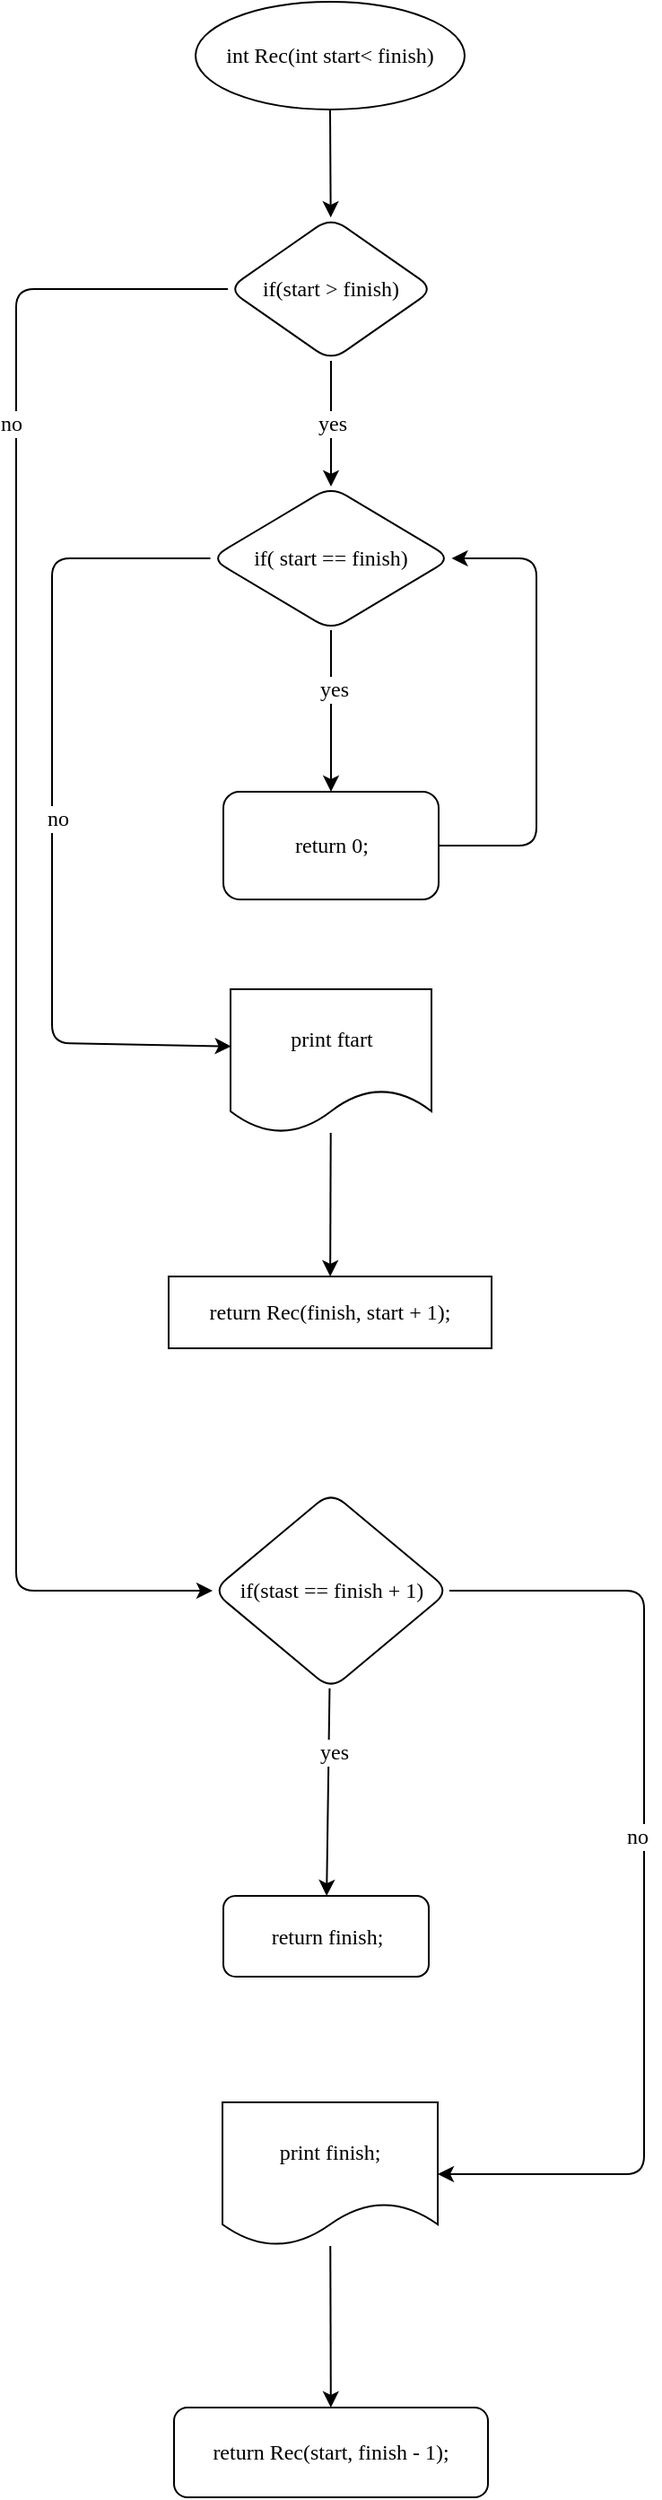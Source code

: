 <mxfile>
    <diagram id="d_4Vuu41JbD3Yynaa0p2" name="Page-1">
        <mxGraphModel dx="1129" dy="519" grid="1" gridSize="10" guides="1" tooltips="1" connect="1" arrows="1" fold="1" page="1" pageScale="1" pageWidth="850" pageHeight="1100" background="none" math="0" shadow="0">
            <root>
                <mxCell id="0"/>
                <mxCell id="1" parent="0"/>
                <mxCell id="9" value="" style="edgeStyle=none;html=1;shadow=0;sketch=0;fontSize=12;labelBorderColor=none;align=center;fontStyle=0;fontFamily=Comic Sans MS;" edge="1" parent="1" source="7" target="8">
                    <mxGeometry relative="1" as="geometry"/>
                </mxCell>
                <mxCell id="7" value="int Rec(int start&amp;lt; finish)" style="ellipse;whiteSpace=wrap;html=1;rounded=1;fontSize=12;labelBackgroundColor=#ffffff;endArrow=classic;shadow=0;sketch=0;labelBorderColor=none;align=center;fontStyle=0;fontFamily=Comic Sans MS;" vertex="1" parent="1">
                    <mxGeometry x="350" y="70" width="150" height="60" as="geometry"/>
                </mxCell>
                <mxCell id="11" value="yes" style="edgeStyle=none;html=1;shadow=0;sketch=0;fontSize=12;labelBorderColor=none;align=center;fontStyle=0;fontFamily=Comic Sans MS;" edge="1" parent="1" source="8" target="10">
                    <mxGeometry relative="1" as="geometry"/>
                </mxCell>
                <mxCell id="27" style="edgeStyle=none;sketch=0;html=1;entryX=0;entryY=0.5;entryDx=0;entryDy=0;shadow=0;fontFamily=Comic Sans MS;fontSize=12;align=center;" edge="1" parent="1" source="8" target="21">
                    <mxGeometry relative="1" as="geometry">
                        <Array as="points">
                            <mxPoint x="250" y="230"/>
                            <mxPoint x="250" y="955"/>
                        </Array>
                    </mxGeometry>
                </mxCell>
                <mxCell id="28" value="no" style="edgeLabel;html=1;align=center;verticalAlign=middle;resizable=0;points=[];fontSize=12;fontFamily=Comic Sans MS;" vertex="1" connectable="0" parent="27">
                    <mxGeometry x="-0.595" y="-3" relative="1" as="geometry">
                        <mxPoint as="offset"/>
                    </mxGeometry>
                </mxCell>
                <mxCell id="8" value="if(start &amp;gt; finish)" style="rhombus;whiteSpace=wrap;html=1;rounded=1;fontSize=12;labelBackgroundColor=#ffffff;endArrow=classic;shadow=0;sketch=0;labelBorderColor=none;align=center;fontStyle=0;fontFamily=Comic Sans MS;" vertex="1" parent="1">
                    <mxGeometry x="368" y="190" width="115" height="80" as="geometry"/>
                </mxCell>
                <mxCell id="13" value="" style="edgeStyle=none;sketch=0;html=1;shadow=0;fontFamily=Comic Sans MS;fontSize=12;align=center;" edge="1" parent="1" source="10" target="12">
                    <mxGeometry relative="1" as="geometry"/>
                </mxCell>
                <mxCell id="15" value="yes" style="edgeLabel;html=1;align=center;verticalAlign=middle;resizable=0;points=[];fontSize=12;fontFamily=Comic Sans MS;" vertex="1" connectable="0" parent="13">
                    <mxGeometry x="-0.267" y="1" relative="1" as="geometry">
                        <mxPoint as="offset"/>
                    </mxGeometry>
                </mxCell>
                <mxCell id="20" style="edgeStyle=none;sketch=0;html=1;entryX=0.003;entryY=0.398;entryDx=0;entryDy=0;entryPerimeter=0;shadow=0;fontFamily=Comic Sans MS;fontSize=12;align=center;" edge="1" parent="1" source="10" target="17">
                    <mxGeometry relative="1" as="geometry">
                        <Array as="points">
                            <mxPoint x="270" y="380"/>
                            <mxPoint x="270" y="650"/>
                        </Array>
                    </mxGeometry>
                </mxCell>
                <mxCell id="26" value="no" style="edgeLabel;html=1;align=center;verticalAlign=middle;resizable=0;points=[];fontSize=12;fontFamily=Comic Sans MS;" vertex="1" connectable="0" parent="20">
                    <mxGeometry x="0.018" y="3" relative="1" as="geometry">
                        <mxPoint as="offset"/>
                    </mxGeometry>
                </mxCell>
                <mxCell id="10" value="if( start == finish)" style="rhombus;whiteSpace=wrap;html=1;rounded=1;fontSize=12;labelBackgroundColor=#ffffff;endArrow=classic;shadow=0;sketch=0;labelBorderColor=none;align=center;fontStyle=0;fontFamily=Comic Sans MS;" vertex="1" parent="1">
                    <mxGeometry x="358.25" y="340" width="134.5" height="80" as="geometry"/>
                </mxCell>
                <mxCell id="14" style="edgeStyle=none;sketch=0;html=1;entryX=1;entryY=0.5;entryDx=0;entryDy=0;shadow=0;fontFamily=Comic Sans MS;fontSize=12;align=center;" edge="1" parent="1" source="12" target="10">
                    <mxGeometry relative="1" as="geometry">
                        <Array as="points">
                            <mxPoint x="540" y="540"/>
                            <mxPoint x="540" y="380"/>
                        </Array>
                    </mxGeometry>
                </mxCell>
                <mxCell id="12" value="return 0;" style="whiteSpace=wrap;html=1;rounded=1;shadow=0;fontFamily=Comic Sans MS;fontStyle=0;labelBackgroundColor=#ffffff;endArrow=classic;sketch=0;" vertex="1" parent="1">
                    <mxGeometry x="365.5" y="510" width="120" height="60" as="geometry"/>
                </mxCell>
                <mxCell id="19" value="" style="edgeStyle=none;sketch=0;html=1;shadow=0;fontFamily=Comic Sans MS;fontSize=12;align=center;" edge="1" parent="1" source="17" target="18">
                    <mxGeometry relative="1" as="geometry"/>
                </mxCell>
                <mxCell id="17" value="print ftart" style="shape=document;whiteSpace=wrap;html=1;boundedLbl=1;shadow=0;fontFamily=Comic Sans MS;fontSize=12;align=center;" vertex="1" parent="1">
                    <mxGeometry x="369.5" y="620" width="112" height="80" as="geometry"/>
                </mxCell>
                <mxCell id="18" value="return Rec(finish, start + 1);" style="whiteSpace=wrap;html=1;shadow=0;fontFamily=Comic Sans MS;" vertex="1" parent="1">
                    <mxGeometry x="335" y="780" width="180" height="40" as="geometry"/>
                </mxCell>
                <mxCell id="24" value="" style="edgeStyle=none;sketch=0;html=1;shadow=0;fontFamily=Comic Sans MS;fontSize=12;align=center;" edge="1" parent="1" source="21" target="23">
                    <mxGeometry relative="1" as="geometry"/>
                </mxCell>
                <mxCell id="25" value="yes" style="edgeLabel;html=1;align=center;verticalAlign=middle;resizable=0;points=[];fontSize=12;fontFamily=Comic Sans MS;" vertex="1" connectable="0" parent="24">
                    <mxGeometry x="-0.382" y="3" relative="1" as="geometry">
                        <mxPoint as="offset"/>
                    </mxGeometry>
                </mxCell>
                <mxCell id="30" value="" style="edgeStyle=none;sketch=0;html=1;shadow=0;fontFamily=Comic Sans MS;fontSize=12;align=center;" edge="1" parent="1" source="21" target="29">
                    <mxGeometry relative="1" as="geometry">
                        <Array as="points">
                            <mxPoint x="600" y="955"/>
                            <mxPoint x="600" y="1280"/>
                        </Array>
                    </mxGeometry>
                </mxCell>
                <mxCell id="31" value="no" style="edgeLabel;html=1;align=center;verticalAlign=middle;resizable=0;points=[];fontSize=12;fontFamily=Comic Sans MS;" vertex="1" connectable="0" parent="30">
                    <mxGeometry x="-0.108" y="-4" relative="1" as="geometry">
                        <mxPoint y="1" as="offset"/>
                    </mxGeometry>
                </mxCell>
                <mxCell id="21" value="if(stast == finish + 1)" style="rhombus;whiteSpace=wrap;html=1;rounded=1;shadow=0;fontFamily=Comic Sans MS;fontStyle=0;labelBackgroundColor=#ffffff;endArrow=classic;sketch=0;" vertex="1" parent="1">
                    <mxGeometry x="359.5" y="900" width="132" height="110" as="geometry"/>
                </mxCell>
                <mxCell id="23" value="return finish;" style="whiteSpace=wrap;html=1;rounded=1;shadow=0;fontFamily=Comic Sans MS;fontStyle=0;labelBackgroundColor=#ffffff;endArrow=classic;sketch=0;" vertex="1" parent="1">
                    <mxGeometry x="365.5" y="1125" width="114.5" height="45" as="geometry"/>
                </mxCell>
                <mxCell id="33" value="" style="edgeStyle=none;sketch=0;html=1;shadow=0;fontFamily=Comic Sans MS;fontSize=12;align=center;" edge="1" parent="1" source="29" target="32">
                    <mxGeometry relative="1" as="geometry"/>
                </mxCell>
                <mxCell id="29" value="print finish;" style="shape=document;whiteSpace=wrap;html=1;boundedLbl=1;rounded=1;shadow=0;fontFamily=Comic Sans MS;fontStyle=0;labelBackgroundColor=#ffffff;endArrow=classic;sketch=0;" vertex="1" parent="1">
                    <mxGeometry x="365" y="1240" width="120" height="80" as="geometry"/>
                </mxCell>
                <mxCell id="32" value="return Rec(start, finish - 1);" style="whiteSpace=wrap;html=1;rounded=1;shadow=0;fontFamily=Comic Sans MS;fontStyle=0;labelBackgroundColor=#ffffff;endArrow=classic;sketch=0;" vertex="1" parent="1">
                    <mxGeometry x="338" y="1410" width="175" height="50" as="geometry"/>
                </mxCell>
            </root>
        </mxGraphModel>
    </diagram>
</mxfile>